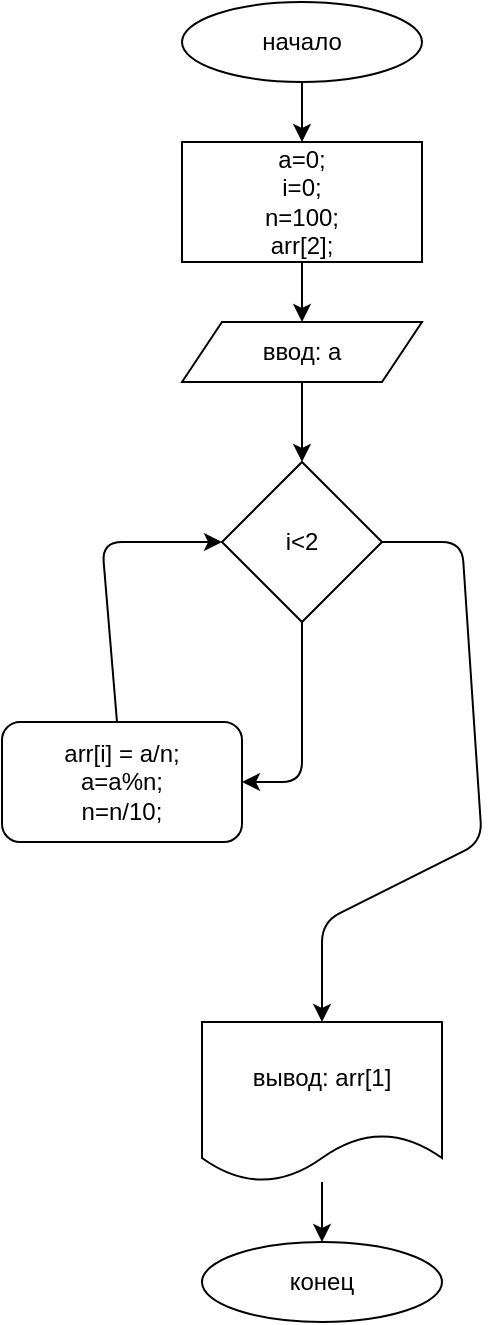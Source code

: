 <mxfile>
    <diagram id="zHvHrZscfut2N2GaGrRk" name="Страница 1">
        <mxGraphModel dx="516" dy="319" grid="1" gridSize="10" guides="1" tooltips="1" connect="1" arrows="1" fold="1" page="1" pageScale="1" pageWidth="827" pageHeight="1169" math="0" shadow="0">
            <root>
                <mxCell id="0"/>
                <mxCell id="1" parent="0"/>
                <mxCell id="5" style="edgeStyle=none;html=1;entryX=0.5;entryY=0;entryDx=0;entryDy=0;" edge="1" parent="1" source="2" target="4">
                    <mxGeometry relative="1" as="geometry"/>
                </mxCell>
                <mxCell id="2" value="начало" style="ellipse;whiteSpace=wrap;html=1;" vertex="1" parent="1">
                    <mxGeometry x="210" y="10" width="120" height="40" as="geometry"/>
                </mxCell>
                <mxCell id="7" style="edgeStyle=none;html=1;" edge="1" parent="1" source="3">
                    <mxGeometry relative="1" as="geometry">
                        <mxPoint x="270" y="200" as="targetPoint"/>
                    </mxGeometry>
                </mxCell>
                <mxCell id="11" style="edgeStyle=none;html=1;entryX=0.5;entryY=0;entryDx=0;entryDy=0;" edge="1" parent="1" source="3" target="10">
                    <mxGeometry relative="1" as="geometry"/>
                </mxCell>
                <mxCell id="3" value="ввод: a" style="shape=parallelogram;perimeter=parallelogramPerimeter;whiteSpace=wrap;html=1;fixedSize=1;" vertex="1" parent="1">
                    <mxGeometry x="210" y="170" width="120" height="30" as="geometry"/>
                </mxCell>
                <mxCell id="6" style="edgeStyle=none;html=1;entryX=0.5;entryY=0;entryDx=0;entryDy=0;" edge="1" parent="1" source="4" target="3">
                    <mxGeometry relative="1" as="geometry"/>
                </mxCell>
                <mxCell id="4" value="a=0;&lt;br&gt;i=0;&lt;br&gt;n=100;&lt;br&gt;arr[2];" style="rounded=0;whiteSpace=wrap;html=1;" vertex="1" parent="1">
                    <mxGeometry x="210" y="80" width="120" height="60" as="geometry"/>
                </mxCell>
                <mxCell id="12" style="edgeStyle=none;html=1;entryX=1;entryY=0.5;entryDx=0;entryDy=0;" edge="1" parent="1" source="10" target="13">
                    <mxGeometry relative="1" as="geometry">
                        <mxPoint x="270" y="360" as="targetPoint"/>
                        <Array as="points">
                            <mxPoint x="270" y="400"/>
                        </Array>
                    </mxGeometry>
                </mxCell>
                <mxCell id="15" style="edgeStyle=none;html=1;" edge="1" parent="1" source="10">
                    <mxGeometry relative="1" as="geometry">
                        <mxPoint x="280" y="520" as="targetPoint"/>
                        <Array as="points">
                            <mxPoint x="350" y="280"/>
                            <mxPoint x="360" y="430"/>
                            <mxPoint x="280" y="470"/>
                        </Array>
                    </mxGeometry>
                </mxCell>
                <mxCell id="10" value="i&amp;lt;2" style="rhombus;whiteSpace=wrap;html=1;" vertex="1" parent="1">
                    <mxGeometry x="230" y="240" width="80" height="80" as="geometry"/>
                </mxCell>
                <mxCell id="14" style="edgeStyle=none;html=1;entryX=0;entryY=0.5;entryDx=0;entryDy=0;" edge="1" parent="1" source="13" target="10">
                    <mxGeometry relative="1" as="geometry">
                        <mxPoint x="130" y="320" as="targetPoint"/>
                        <Array as="points">
                            <mxPoint x="170" y="280"/>
                        </Array>
                    </mxGeometry>
                </mxCell>
                <mxCell id="13" value="arr[i] = a/n;&lt;br&gt;a=a%n;&lt;br&gt;n=n/10;" style="rounded=1;whiteSpace=wrap;html=1;" vertex="1" parent="1">
                    <mxGeometry x="120" y="370" width="120" height="60" as="geometry"/>
                </mxCell>
                <mxCell id="17" style="edgeStyle=none;html=1;" edge="1" parent="1" source="16">
                    <mxGeometry relative="1" as="geometry">
                        <mxPoint x="280" y="630" as="targetPoint"/>
                    </mxGeometry>
                </mxCell>
                <mxCell id="16" value="вывод: arr[1]" style="shape=document;whiteSpace=wrap;html=1;boundedLbl=1;" vertex="1" parent="1">
                    <mxGeometry x="220" y="520" width="120" height="80" as="geometry"/>
                </mxCell>
                <mxCell id="18" value="конец" style="ellipse;whiteSpace=wrap;html=1;" vertex="1" parent="1">
                    <mxGeometry x="220" y="630" width="120" height="40" as="geometry"/>
                </mxCell>
            </root>
        </mxGraphModel>
    </diagram>
</mxfile>